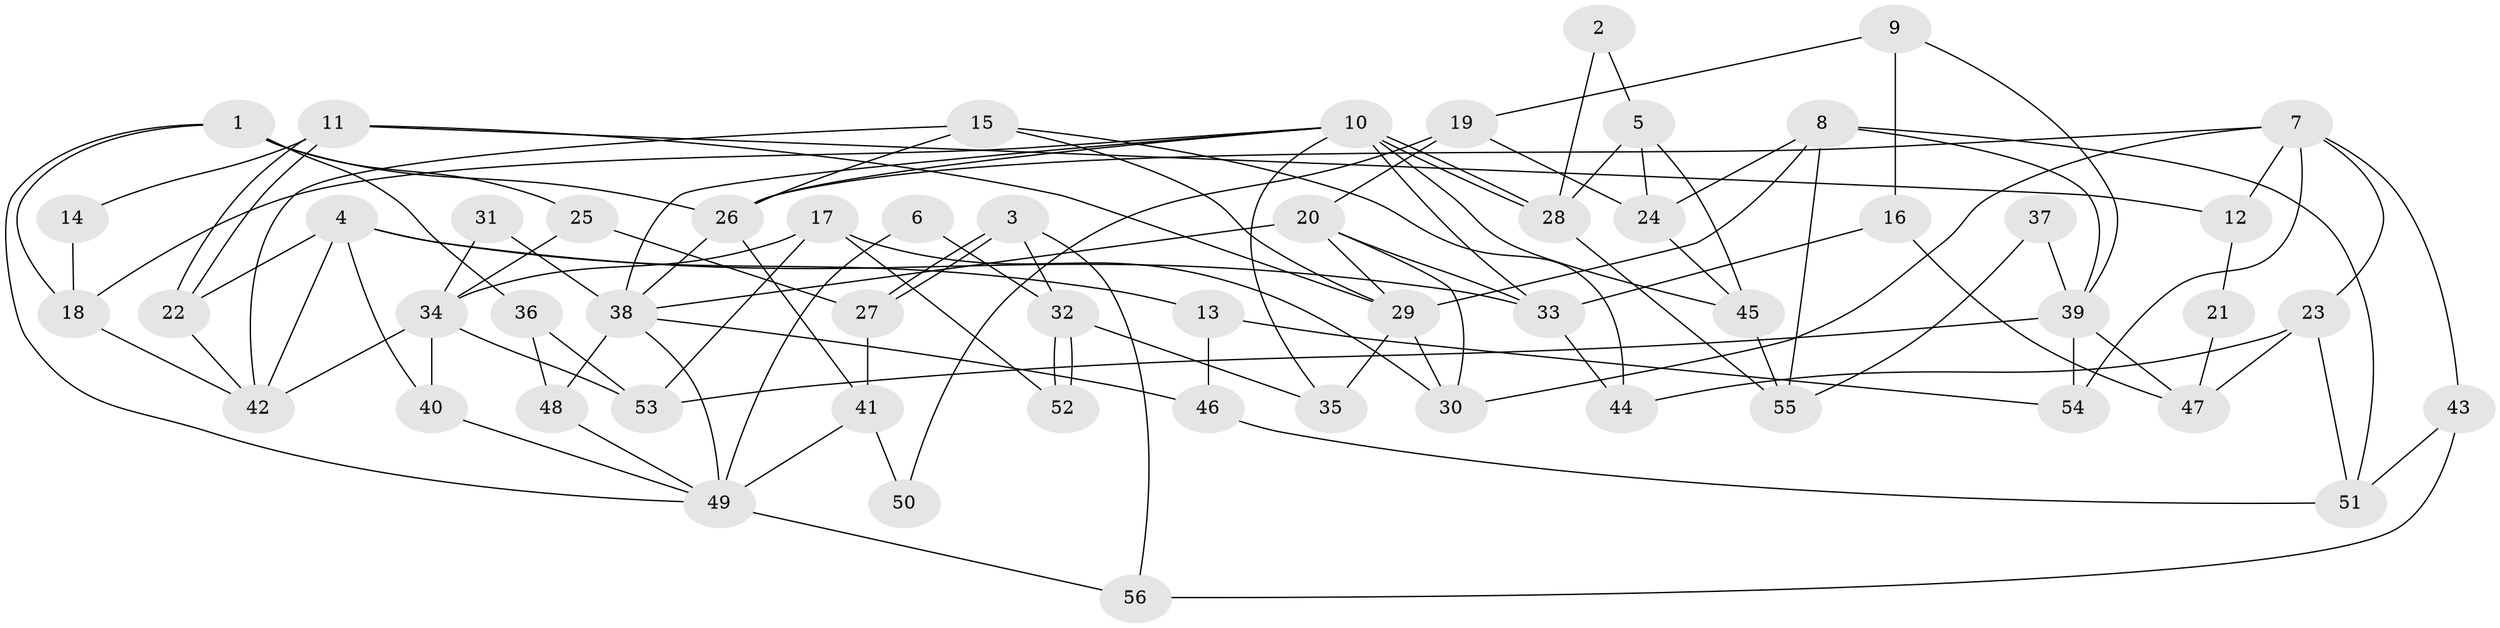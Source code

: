 // coarse degree distribution, {4: 0.4117647058823529, 3: 0.058823529411764705, 7: 0.11764705882352941, 6: 0.08823529411764706, 1: 0.029411764705882353, 10: 0.029411764705882353, 2: 0.11764705882352941, 9: 0.029411764705882353, 5: 0.11764705882352941}
// Generated by graph-tools (version 1.1) at 2025/37/03/04/25 23:37:13]
// undirected, 56 vertices, 112 edges
graph export_dot {
  node [color=gray90,style=filled];
  1;
  2;
  3;
  4;
  5;
  6;
  7;
  8;
  9;
  10;
  11;
  12;
  13;
  14;
  15;
  16;
  17;
  18;
  19;
  20;
  21;
  22;
  23;
  24;
  25;
  26;
  27;
  28;
  29;
  30;
  31;
  32;
  33;
  34;
  35;
  36;
  37;
  38;
  39;
  40;
  41;
  42;
  43;
  44;
  45;
  46;
  47;
  48;
  49;
  50;
  51;
  52;
  53;
  54;
  55;
  56;
  1 -- 49;
  1 -- 26;
  1 -- 18;
  1 -- 25;
  1 -- 36;
  2 -- 28;
  2 -- 5;
  3 -- 27;
  3 -- 27;
  3 -- 32;
  3 -- 56;
  4 -- 40;
  4 -- 22;
  4 -- 13;
  4 -- 33;
  4 -- 42;
  5 -- 45;
  5 -- 28;
  5 -- 24;
  6 -- 49;
  6 -- 32;
  7 -- 26;
  7 -- 54;
  7 -- 12;
  7 -- 23;
  7 -- 30;
  7 -- 43;
  8 -- 51;
  8 -- 29;
  8 -- 24;
  8 -- 39;
  8 -- 55;
  9 -- 19;
  9 -- 16;
  9 -- 39;
  10 -- 28;
  10 -- 28;
  10 -- 26;
  10 -- 18;
  10 -- 33;
  10 -- 35;
  10 -- 38;
  10 -- 45;
  11 -- 22;
  11 -- 22;
  11 -- 29;
  11 -- 12;
  11 -- 14;
  12 -- 21;
  13 -- 46;
  13 -- 54;
  14 -- 18;
  15 -- 29;
  15 -- 42;
  15 -- 26;
  15 -- 44;
  16 -- 47;
  16 -- 33;
  17 -- 30;
  17 -- 53;
  17 -- 34;
  17 -- 52;
  18 -- 42;
  19 -- 24;
  19 -- 20;
  19 -- 50;
  20 -- 38;
  20 -- 33;
  20 -- 29;
  20 -- 30;
  21 -- 47;
  22 -- 42;
  23 -- 44;
  23 -- 47;
  23 -- 51;
  24 -- 45;
  25 -- 34;
  25 -- 27;
  26 -- 38;
  26 -- 41;
  27 -- 41;
  28 -- 55;
  29 -- 30;
  29 -- 35;
  31 -- 34;
  31 -- 38;
  32 -- 35;
  32 -- 52;
  32 -- 52;
  33 -- 44;
  34 -- 42;
  34 -- 40;
  34 -- 53;
  36 -- 53;
  36 -- 48;
  37 -- 39;
  37 -- 55;
  38 -- 48;
  38 -- 46;
  38 -- 49;
  39 -- 47;
  39 -- 53;
  39 -- 54;
  40 -- 49;
  41 -- 49;
  41 -- 50;
  43 -- 56;
  43 -- 51;
  45 -- 55;
  46 -- 51;
  48 -- 49;
  49 -- 56;
}
